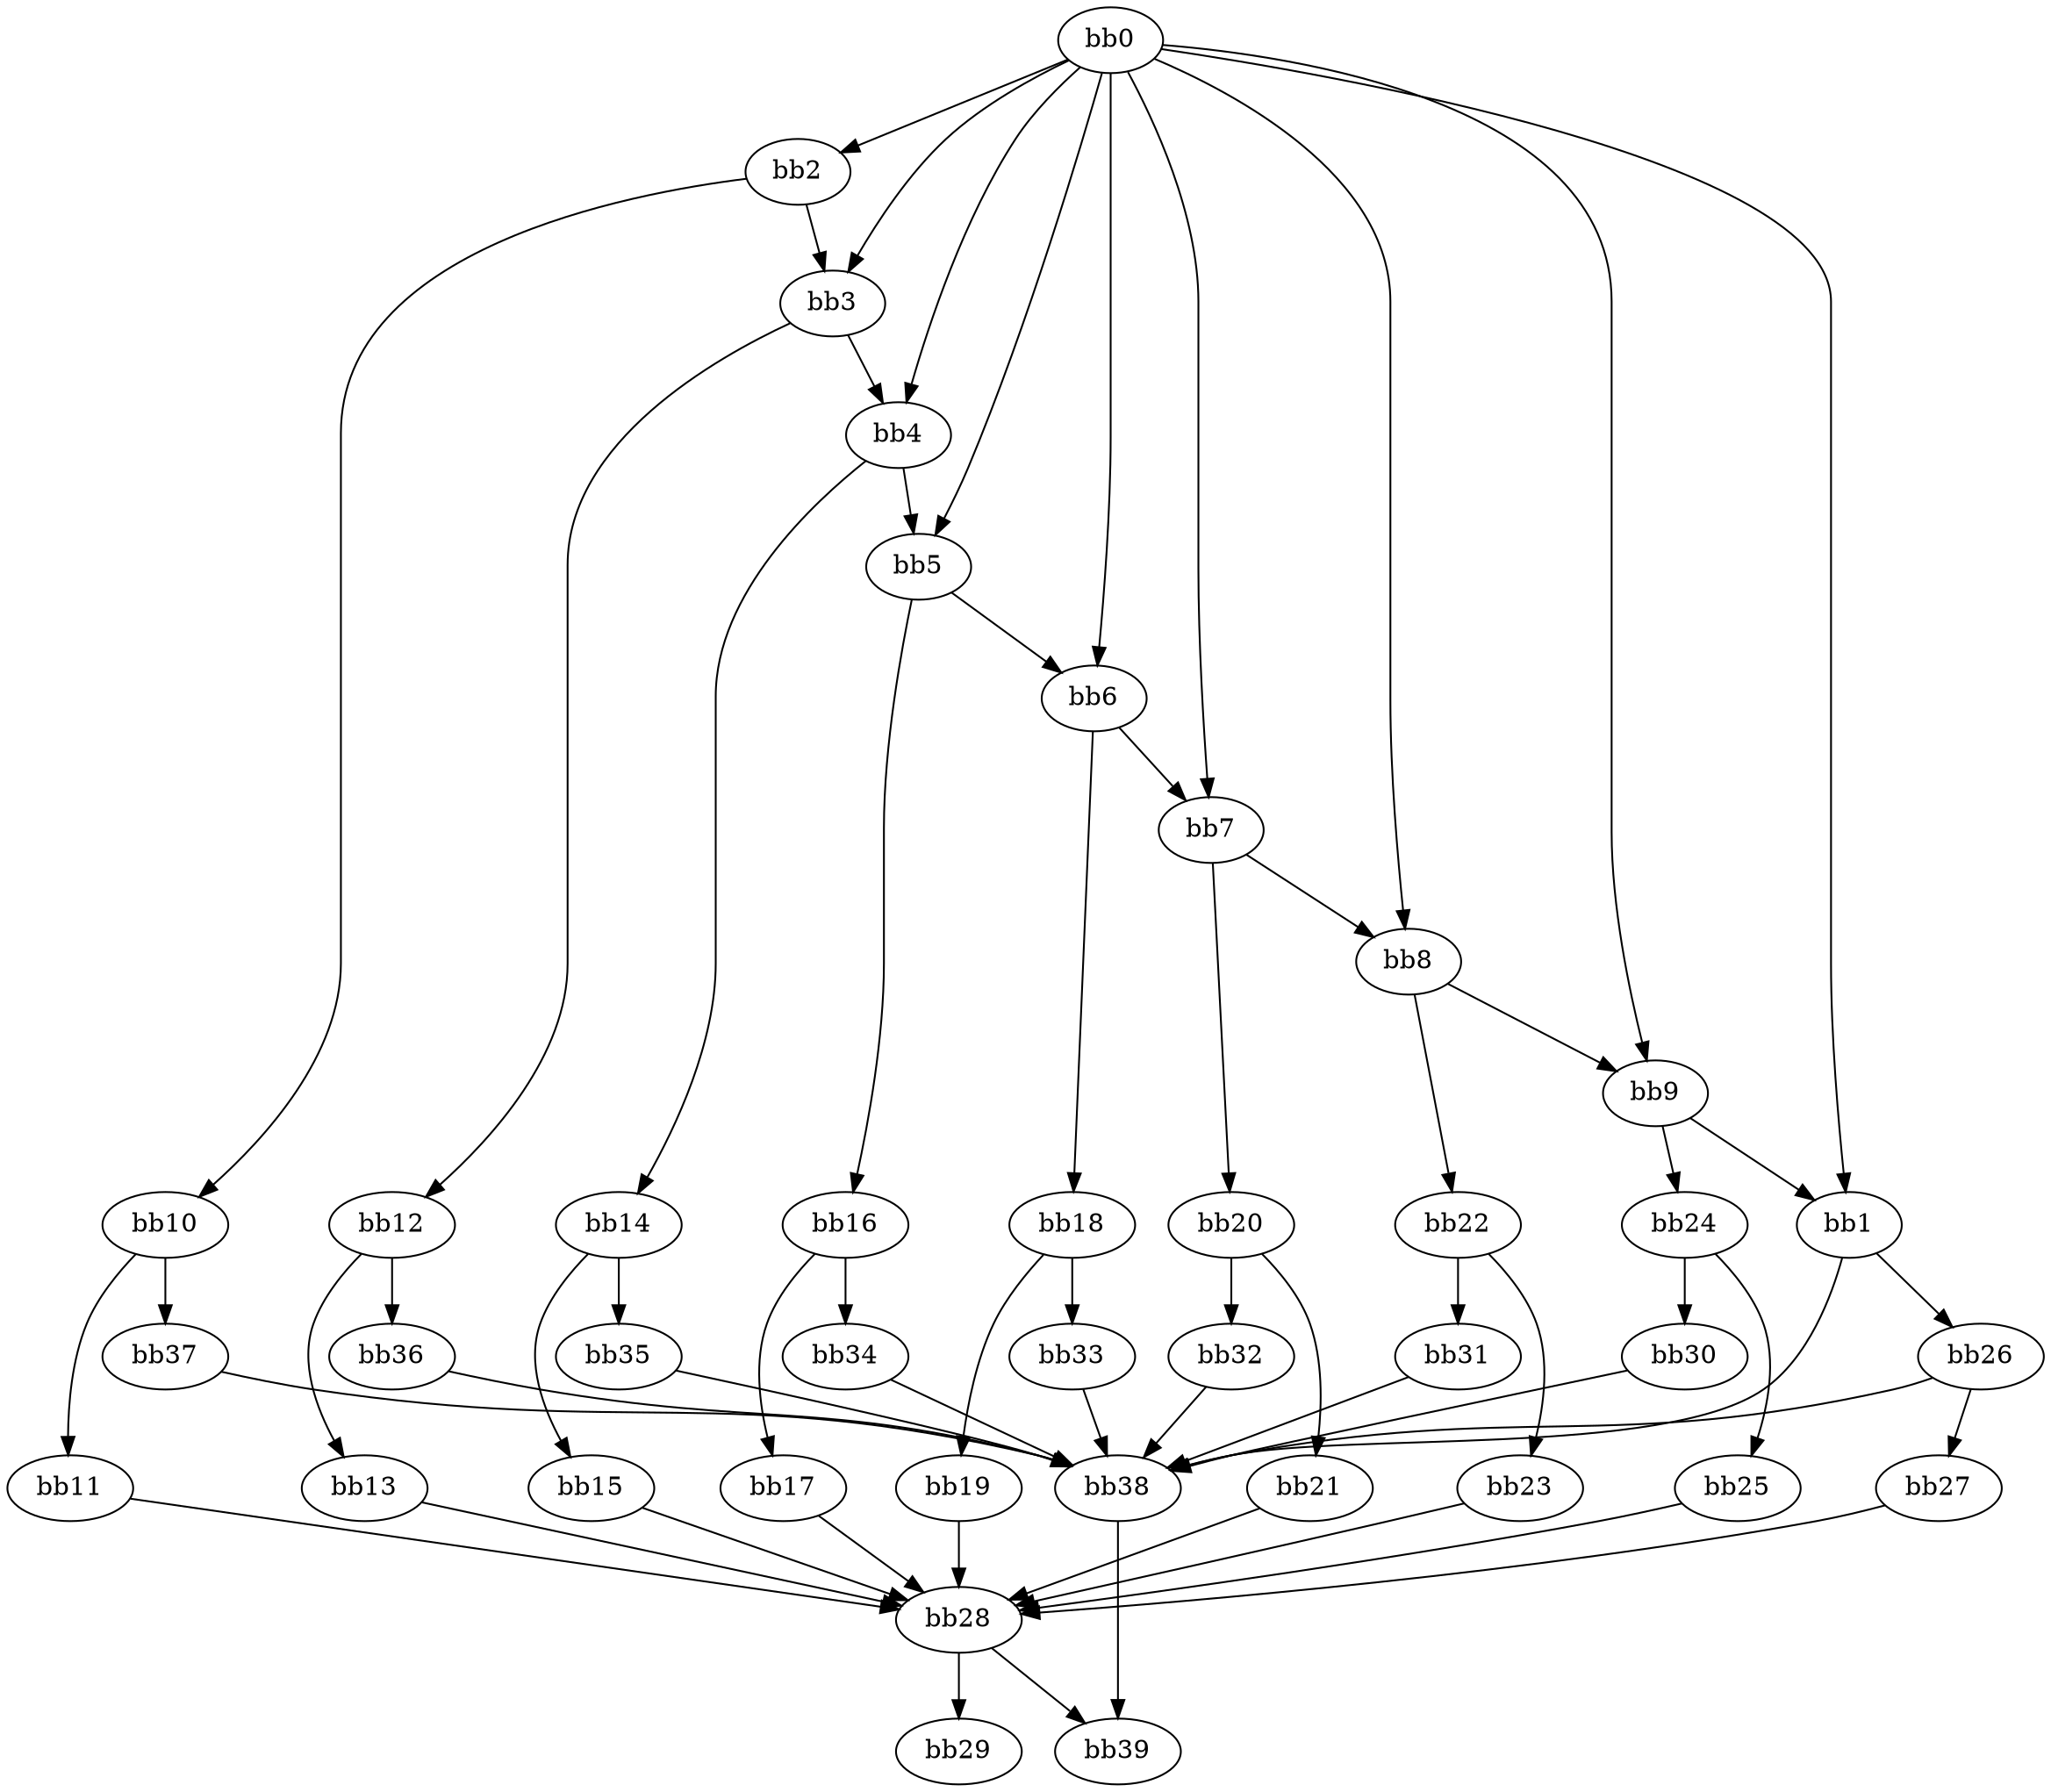 digraph {
    0 [ label = "bb0\l" ]
    1 [ label = "bb1\l" ]
    2 [ label = "bb2\l" ]
    3 [ label = "bb3\l" ]
    4 [ label = "bb4\l" ]
    5 [ label = "bb5\l" ]
    6 [ label = "bb6\l" ]
    7 [ label = "bb7\l" ]
    8 [ label = "bb8\l" ]
    9 [ label = "bb9\l" ]
    10 [ label = "bb10\l" ]
    11 [ label = "bb11\l" ]
    12 [ label = "bb12\l" ]
    13 [ label = "bb13\l" ]
    14 [ label = "bb14\l" ]
    15 [ label = "bb15\l" ]
    16 [ label = "bb16\l" ]
    17 [ label = "bb17\l" ]
    18 [ label = "bb18\l" ]
    19 [ label = "bb19\l" ]
    20 [ label = "bb20\l" ]
    21 [ label = "bb21\l" ]
    22 [ label = "bb22\l" ]
    23 [ label = "bb23\l" ]
    24 [ label = "bb24\l" ]
    25 [ label = "bb25\l" ]
    26 [ label = "bb26\l" ]
    27 [ label = "bb27\l" ]
    28 [ label = "bb28\l" ]
    29 [ label = "bb29\l" ]
    30 [ label = "bb30\l" ]
    31 [ label = "bb31\l" ]
    32 [ label = "bb32\l" ]
    33 [ label = "bb33\l" ]
    34 [ label = "bb34\l" ]
    35 [ label = "bb35\l" ]
    36 [ label = "bb36\l" ]
    37 [ label = "bb37\l" ]
    38 [ label = "bb38\l" ]
    39 [ label = "bb39\l" ]
    0 -> 1 [ ]
    0 -> 2 [ ]
    0 -> 3 [ ]
    0 -> 4 [ ]
    0 -> 5 [ ]
    0 -> 6 [ ]
    0 -> 7 [ ]
    0 -> 8 [ ]
    0 -> 9 [ ]
    1 -> 26 [ ]
    1 -> 38 [ ]
    2 -> 3 [ ]
    2 -> 10 [ ]
    3 -> 4 [ ]
    3 -> 12 [ ]
    4 -> 5 [ ]
    4 -> 14 [ ]
    5 -> 6 [ ]
    5 -> 16 [ ]
    6 -> 7 [ ]
    6 -> 18 [ ]
    7 -> 8 [ ]
    7 -> 20 [ ]
    8 -> 9 [ ]
    8 -> 22 [ ]
    9 -> 1 [ ]
    9 -> 24 [ ]
    10 -> 11 [ ]
    10 -> 37 [ ]
    11 -> 28 [ ]
    12 -> 13 [ ]
    12 -> 36 [ ]
    13 -> 28 [ ]
    14 -> 15 [ ]
    14 -> 35 [ ]
    15 -> 28 [ ]
    16 -> 17 [ ]
    16 -> 34 [ ]
    17 -> 28 [ ]
    18 -> 19 [ ]
    18 -> 33 [ ]
    19 -> 28 [ ]
    20 -> 21 [ ]
    20 -> 32 [ ]
    21 -> 28 [ ]
    22 -> 23 [ ]
    22 -> 31 [ ]
    23 -> 28 [ ]
    24 -> 25 [ ]
    24 -> 30 [ ]
    25 -> 28 [ ]
    26 -> 27 [ ]
    26 -> 38 [ ]
    27 -> 28 [ ]
    28 -> 29 [ ]
    28 -> 39 [ ]
    30 -> 38 [ ]
    31 -> 38 [ ]
    32 -> 38 [ ]
    33 -> 38 [ ]
    34 -> 38 [ ]
    35 -> 38 [ ]
    36 -> 38 [ ]
    37 -> 38 [ ]
    38 -> 39 [ ]
}

